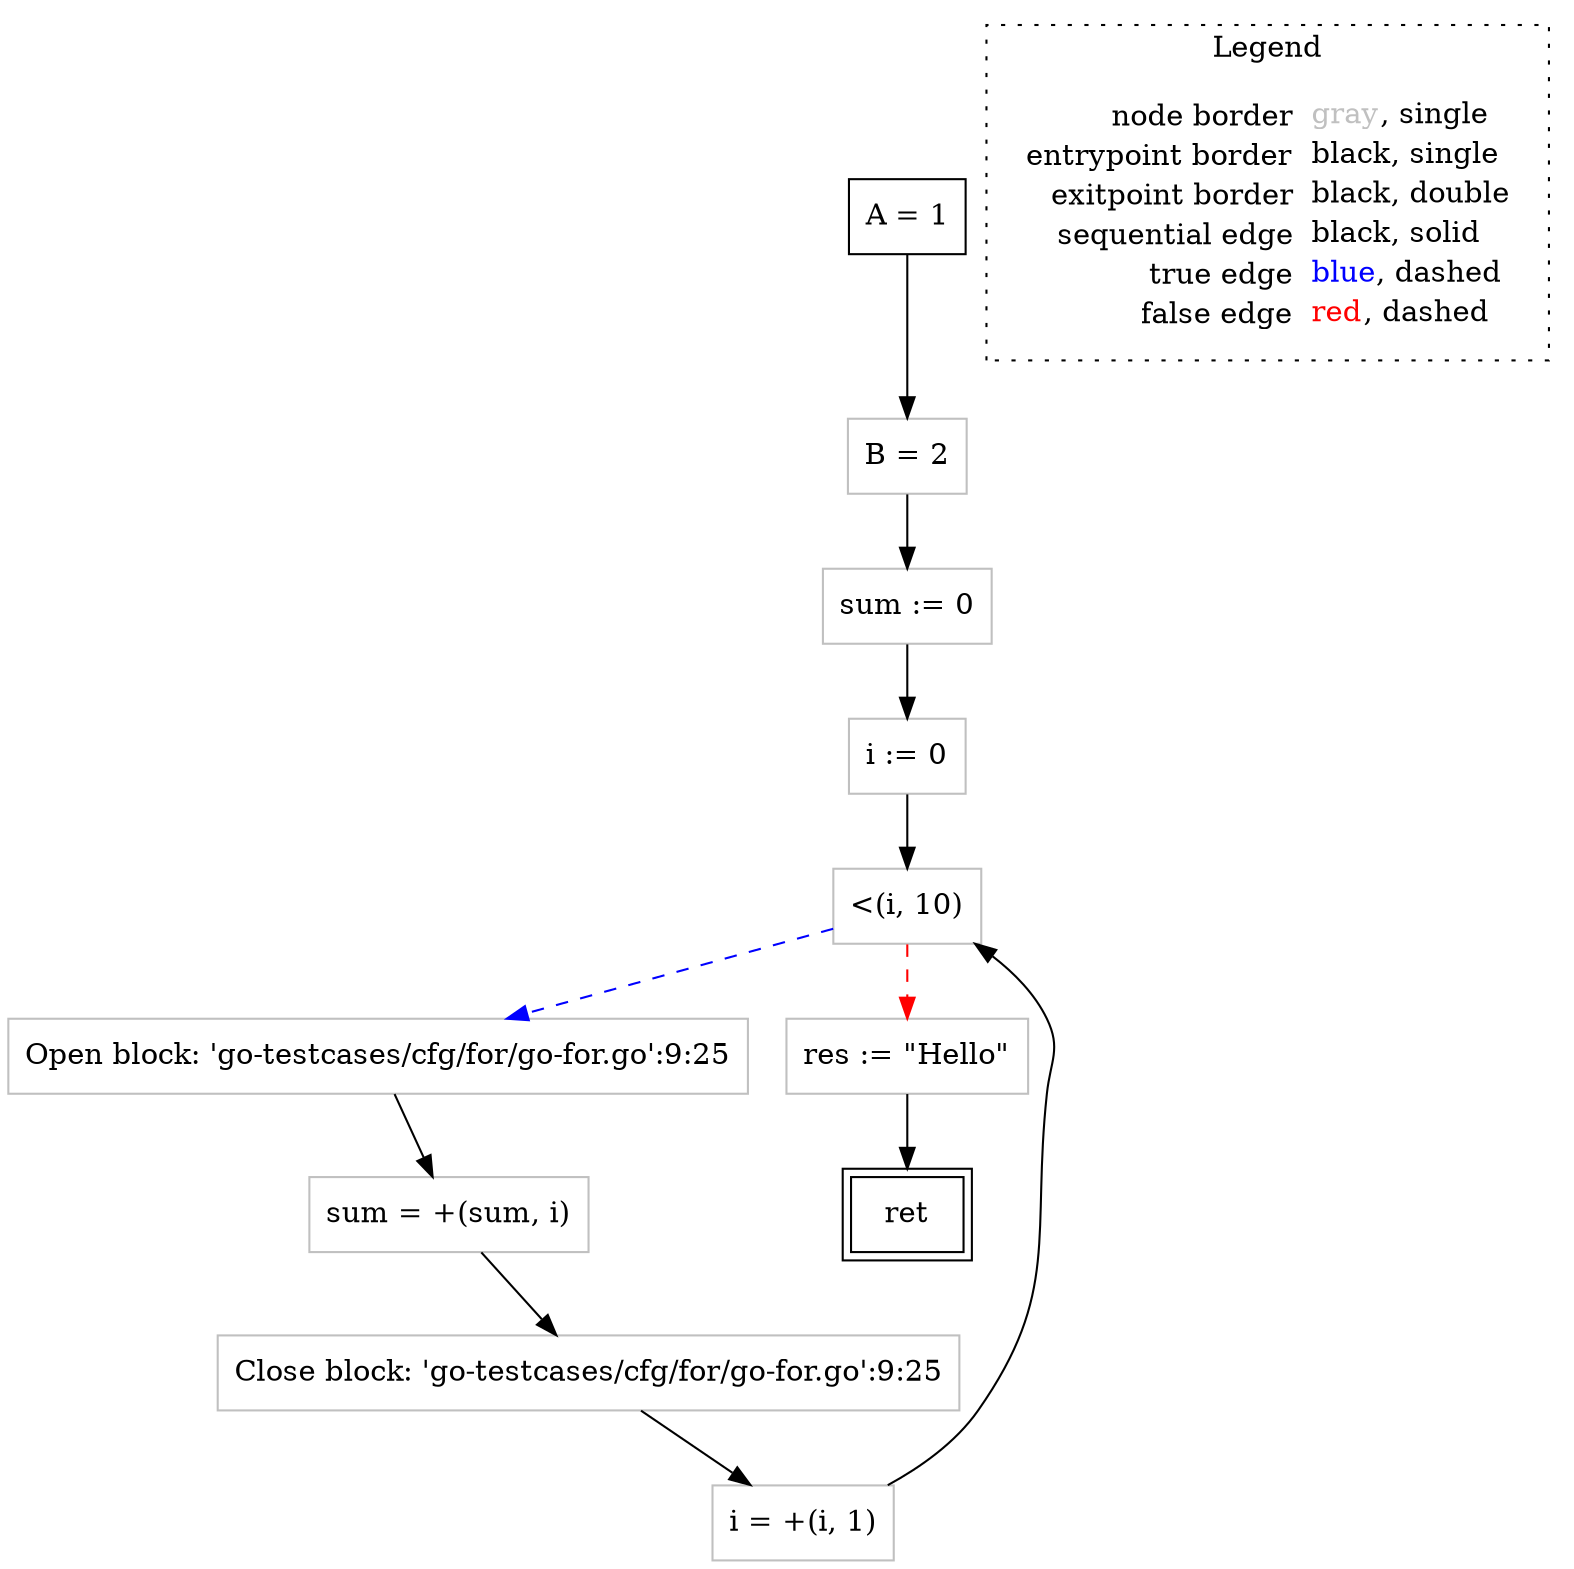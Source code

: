 digraph {
	"node0" [shape="rect",color="black",label=<A = 1>];
	"node1" [shape="rect",color="gray",label=<B = 2>];
	"node2" [shape="rect",color="gray",label=<sum := 0>];
	"node3" [shape="rect",color="gray",label=<i := 0>];
	"node4" [shape="rect",color="gray",label=<Close block: 'go-testcases/cfg/for/go-for.go':9:25>];
	"node5" [shape="rect",color="black",peripheries="2",label=<ret>];
	"node6" [shape="rect",color="gray",label=<Open block: 'go-testcases/cfg/for/go-for.go':9:25>];
	"node7" [shape="rect",color="gray",label=<&lt;(i, 10)>];
	"node8" [shape="rect",color="gray",label=<sum = +(sum, i)>];
	"node9" [shape="rect",color="gray",label=<res := &quot;Hello&quot;>];
	"node10" [shape="rect",color="gray",label=<i = +(i, 1)>];
	"node1" -> "node2" [color="black"];
	"node2" -> "node3" [color="black"];
	"node3" -> "node7" [color="black"];
	"node4" -> "node10" [color="black"];
	"node0" -> "node1" [color="black"];
	"node6" -> "node8" [color="black"];
	"node7" -> "node6" [color="blue",style="dashed"];
	"node7" -> "node9" [color="red",style="dashed"];
	"node8" -> "node4" [color="black"];
	"node9" -> "node5" [color="black"];
	"node10" -> "node7" [color="black"];
subgraph cluster_legend {
	label="Legend";
	style=dotted;
	node [shape=plaintext];
	"legend" [label=<<table border="0" cellpadding="2" cellspacing="0" cellborder="0"><tr><td align="right">node border&nbsp;</td><td align="left"><font color="gray">gray</font>, single</td></tr><tr><td align="right">entrypoint border&nbsp;</td><td align="left"><font color="black">black</font>, single</td></tr><tr><td align="right">exitpoint border&nbsp;</td><td align="left"><font color="black">black</font>, double</td></tr><tr><td align="right">sequential edge&nbsp;</td><td align="left"><font color="black">black</font>, solid</td></tr><tr><td align="right">true edge&nbsp;</td><td align="left"><font color="blue">blue</font>, dashed</td></tr><tr><td align="right">false edge&nbsp;</td><td align="left"><font color="red">red</font>, dashed</td></tr></table>>];
}

}
